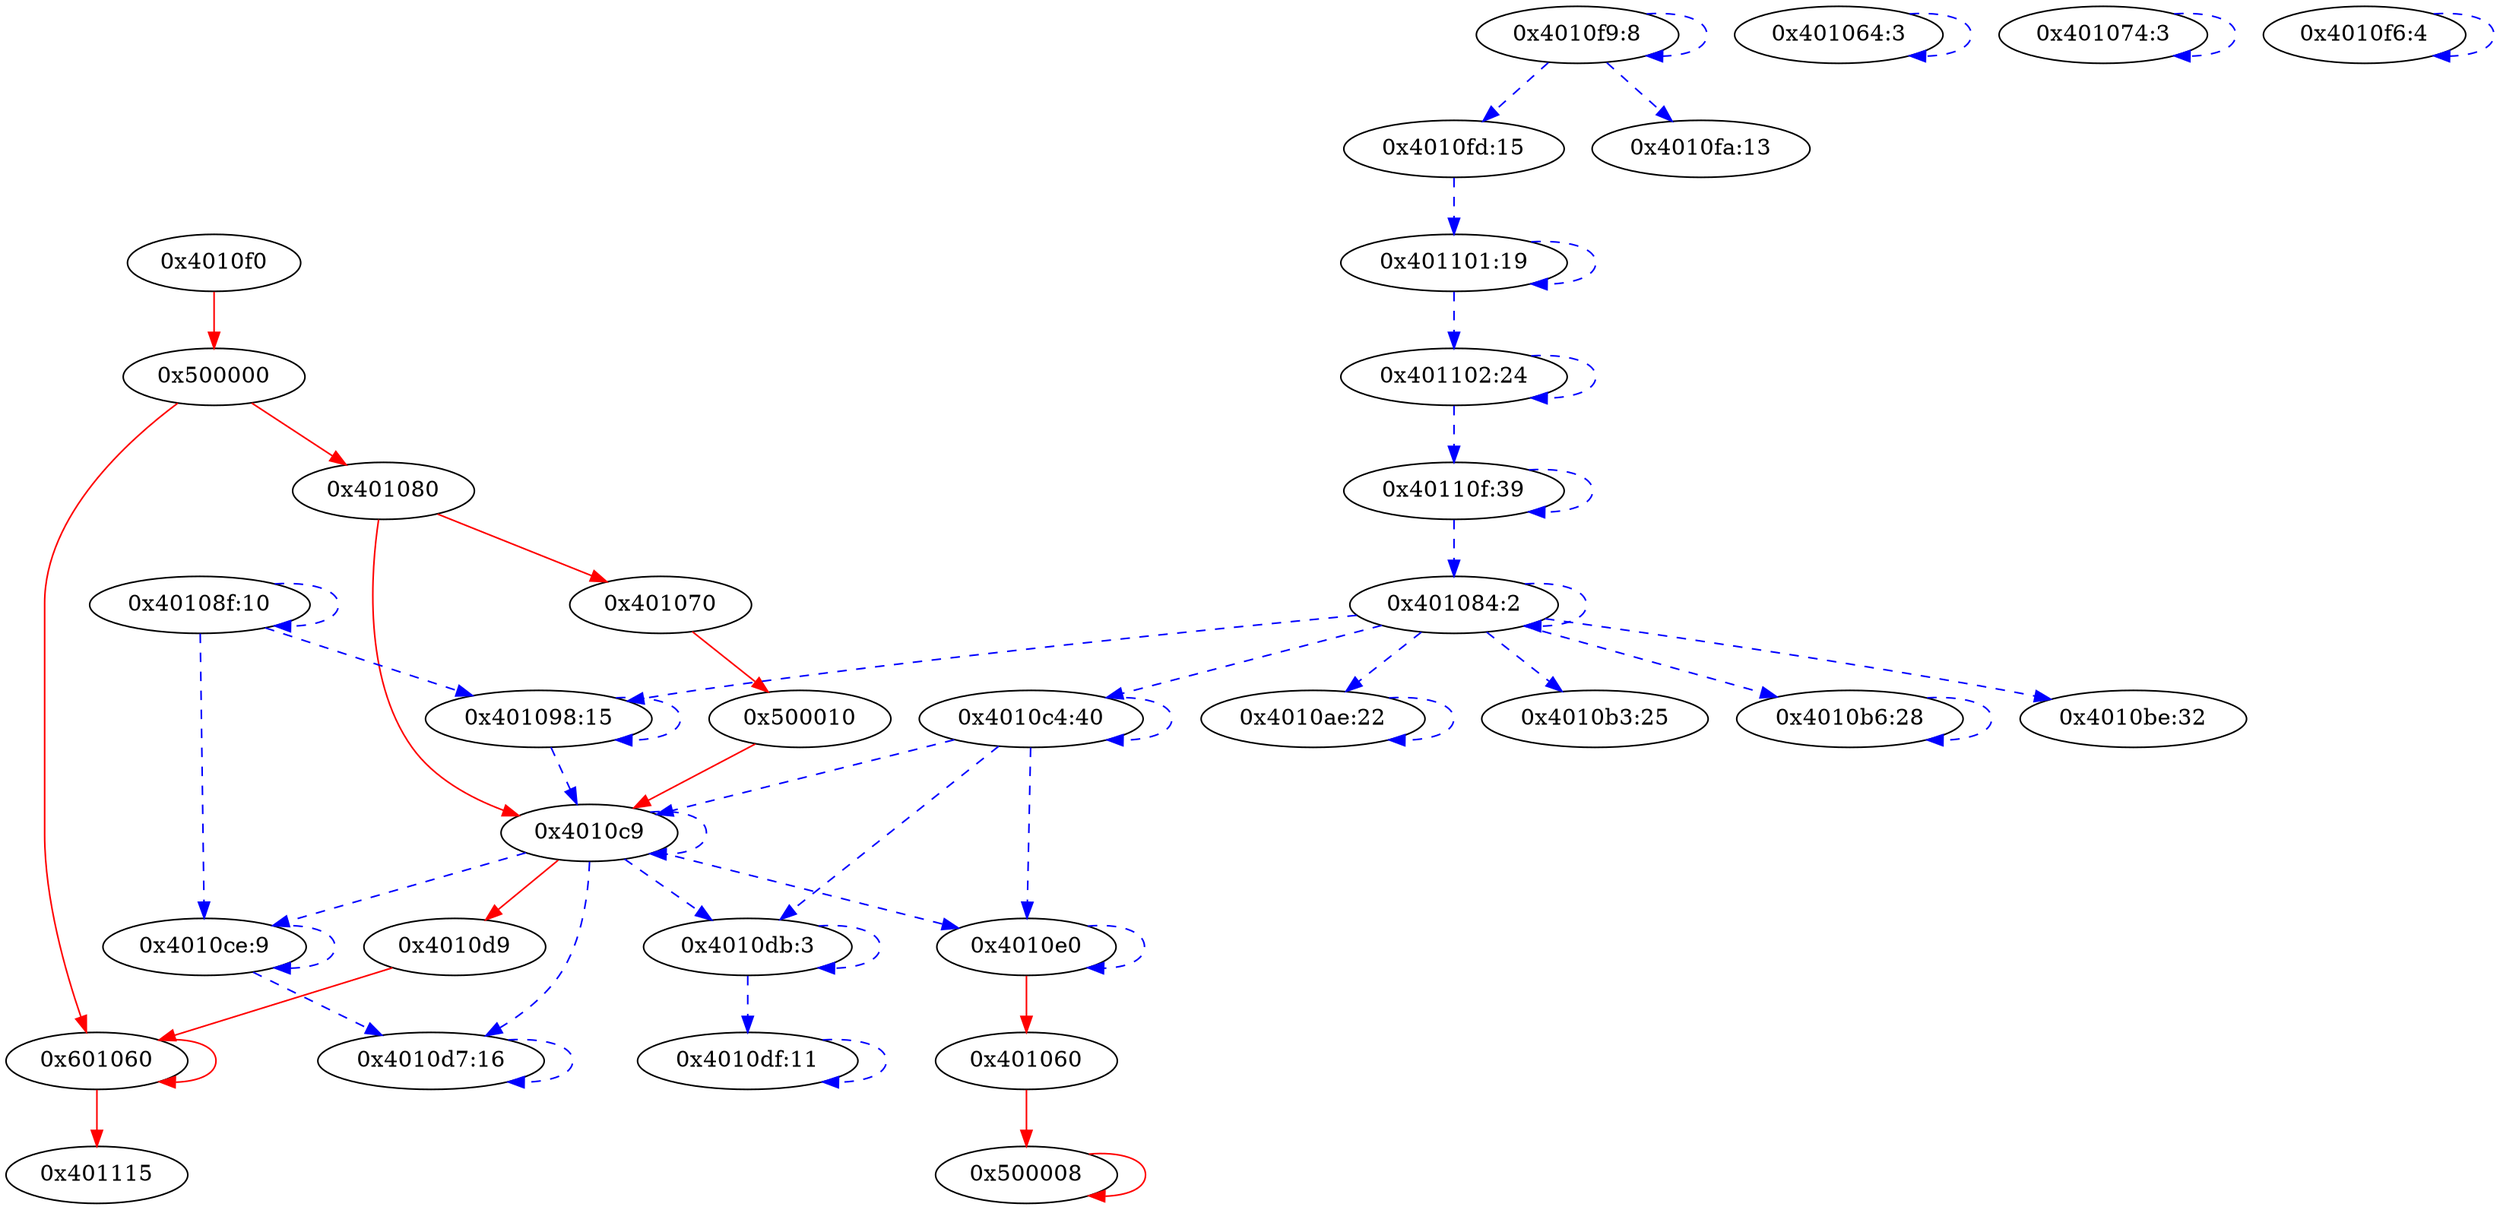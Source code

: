 digraph {
"4010f0" [label="0x4010f0"];
500000 [label="0x500000"];
401080 [label="0x401080"];
401070 [label="0x401070"];
500010 [label="0x500010"];
"4010c9" [label="0x4010c9"];
"4010d9" [label="0x4010d9"];
"4010e0" [label="0x4010e0"];
601060 [label="0x601060"];
401060 [label="0x401060"];
500008 [label="0x500008"];
401115 [label="0x401115"];
401064 [label="0x401064:3"];
401074 [label="0x401074:3"];
"4010db" [label="0x4010db:3"];
"4010df" [label="0x4010df:11"];
"4010ce" [label="0x4010ce:9"];
"4010d7" [label="0x4010d7:16"];
401084 [label="0x401084:2"];
401098 [label="0x401098:15"];
"4010ae" [label="0x4010ae:22"];
"4010b3" [label="0x4010b3:25"];
"4010b6" [label="0x4010b6:28"];
"4010be" [label="0x4010be:32"];
"4010c4" [label="0x4010c4:40"];
"40108f" [label="0x40108f:10"];
"4010f6" [label="0x4010f6:4"];
"4010f9" [label="0x4010f9:8"];
"4010fa" [label="0x4010fa:13"];
"4010fd" [label="0x4010fd:15"];
401101 [label="0x401101:19"];
401102 [label="0x401102:24"];
"40110f" [label="0x40110f:39"];
"4010f0" -> 500000 [type=control, color=red, style=solid];
500000 -> 401080 [type=control, color=red, style=solid];
500000 -> 601060 [type=control, color=red, style=solid];
401080 -> 401070 [type=control, color=red, style=solid];
401080 -> "4010c9" [type=control, color=red, style=solid];
401070 -> 500010 [type=control, color=red, style=solid];
500010 -> "4010c9" [type=control, color=red, style=solid];
"4010c9" -> "4010d9" [type=control, color=red, style=solid];
"4010c9" -> "4010e0" [type=data, color=blue, style=dashed];
"4010c9" -> "4010c9" [type=data, color=blue, style=dashed];
"4010c9" -> "4010db" [type=data, color=blue, style=dashed];
"4010c9" -> "4010ce" [type=data, color=blue, style=dashed];
"4010c9" -> "4010d7" [type=data, color=blue, style=dashed];
"4010d9" -> 601060 [type=control, color=red, style=solid];
"4010e0" -> 401060 [type=control, color=red, style=solid];
"4010e0" -> "4010e0" [type=data, color=blue, style=dashed];
601060 -> 601060 [type=control, color=red, style=solid];
601060 -> 401115 [type=control, color=red, style=solid];
401060 -> 500008 [type=control, color=red, style=solid];
500008 -> 500008 [type=control, color=red, style=solid];
401064 -> 401064 [type=data, color=blue, style=dashed];
401074 -> 401074 [type=data, color=blue, style=dashed];
"4010db" -> "4010db" [type=data, color=blue, style=dashed];
"4010db" -> "4010df" [type=data, color=blue, style=dashed];
"4010df" -> "4010df" [type=data, color=blue, style=dashed];
"4010ce" -> "4010ce" [type=data, color=blue, style=dashed];
"4010ce" -> "4010d7" [type=data, color=blue, style=dashed];
"4010d7" -> "4010d7" [type=data, color=blue, style=dashed];
401084 -> 401084 [type=data, color=blue, style=dashed];
401084 -> 401098 [type=data, color=blue, style=dashed];
401084 -> "4010ae" [type=data, color=blue, style=dashed];
401084 -> "4010b3" [type=data, color=blue, style=dashed];
401084 -> "4010b6" [type=data, color=blue, style=dashed];
401084 -> "4010be" [type=data, color=blue, style=dashed];
401084 -> "4010c4" [type=data, color=blue, style=dashed];
401098 -> 401098 [type=data, color=blue, style=dashed];
401098 -> "4010c9" [type=data, color=blue, style=dashed];
"4010ae" -> "4010ae" [type=data, color=blue, style=dashed];
"4010b6" -> "4010b6" [type=data, color=blue, style=dashed];
"4010c4" -> "4010c4" [type=data, color=blue, style=dashed];
"4010c4" -> "4010c9" [type=data, color=blue, style=dashed];
"4010c4" -> "4010e0" [type=data, color=blue, style=dashed];
"4010c4" -> "4010db" [type=data, color=blue, style=dashed];
"40108f" -> "40108f" [type=data, color=blue, style=dashed];
"40108f" -> "4010ce" [type=data, color=blue, style=dashed];
"40108f" -> 401098 [type=data, color=blue, style=dashed];
"4010f6" -> "4010f6" [type=data, color=blue, style=dashed];
"4010f9" -> "4010f9" [type=data, color=blue, style=dashed];
"4010f9" -> "4010fa" [type=data, color=blue, style=dashed];
"4010f9" -> "4010fd" [type=data, color=blue, style=dashed];
"4010fd" -> 401101 [type=data, color=blue, style=dashed];
401101 -> 401101 [type=data, color=blue, style=dashed];
401101 -> 401102 [type=data, color=blue, style=dashed];
401102 -> 401102 [type=data, color=blue, style=dashed];
401102 -> "40110f" [type=data, color=blue, style=dashed];
"40110f" -> "40110f" [type=data, color=blue, style=dashed];
"40110f" -> 401084 [type=data, color=blue, style=dashed];
}
